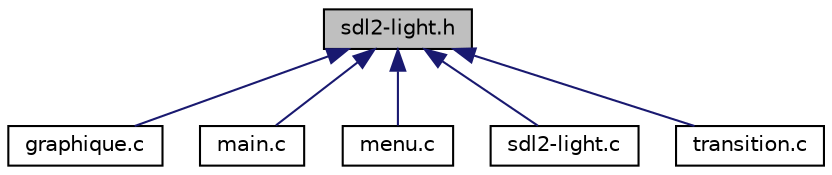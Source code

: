 digraph "sdl2-light.h"
{
 // LATEX_PDF_SIZE
  edge [fontname="Helvetica",fontsize="10",labelfontname="Helvetica",labelfontsize="10"];
  node [fontname="Helvetica",fontsize="10",shape=record];
  Node1 [label="sdl2-light.h",height=0.2,width=0.4,color="black", fillcolor="grey75", style="filled", fontcolor="black",tooltip="sur-couche de SDL2 pour simplifier son utilisation pour le projet (modifié)"];
  Node1 -> Node2 [dir="back",color="midnightblue",fontsize="10",style="solid",fontname="Helvetica"];
  Node2 [label="graphique.c",height=0.2,width=0.4,color="black", fillcolor="white", style="filled",URL="$graphique_8c.html",tooltip="Module gérant la partie graphique du jeu."];
  Node1 -> Node3 [dir="back",color="midnightblue",fontsize="10",style="solid",fontname="Helvetica"];
  Node3 [label="main.c",height=0.2,width=0.4,color="black", fillcolor="white", style="filled",URL="$main_8c.html",tooltip="Programme principal initial du niveau 3 + extensions."];
  Node1 -> Node4 [dir="back",color="midnightblue",fontsize="10",style="solid",fontname="Helvetica"];
  Node4 [label="menu.c",height=0.2,width=0.4,color="black", fillcolor="white", style="filled",URL="$menu_8c.html",tooltip="Module gérant le fonctionnement du menu."];
  Node1 -> Node5 [dir="back",color="midnightblue",fontsize="10",style="solid",fontname="Helvetica"];
  Node5 [label="sdl2-light.c",height=0.2,width=0.4,color="black", fillcolor="white", style="filled",URL="$sdl2-light_8c.html",tooltip="sur-couche de SDL2 pour simplifier son utilisation pour le projet (modifié)"];
  Node1 -> Node6 [dir="back",color="midnightblue",fontsize="10",style="solid",fontname="Helvetica"];
  Node6 [label="transition.c",height=0.2,width=0.4,color="black", fillcolor="white", style="filled",URL="$transition_8c.html",tooltip="Module gérant la transition entre les modules différents modules."];
}
